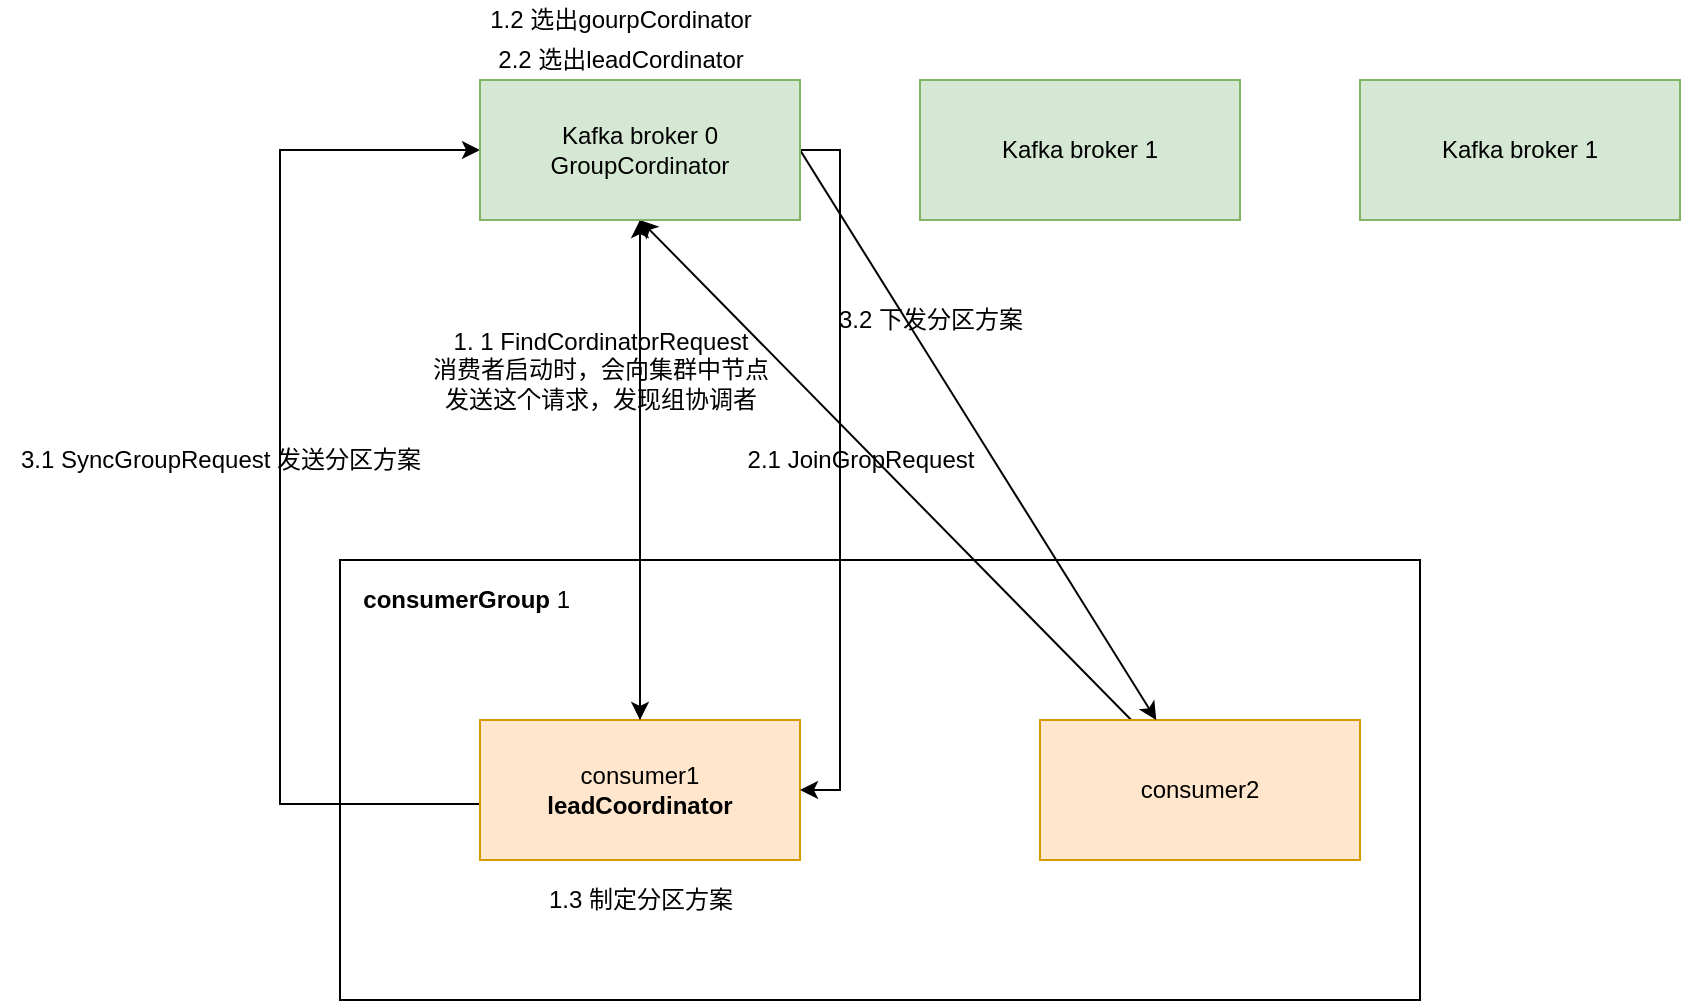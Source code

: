 <mxfile version="14.1.1" type="github">
  <diagram id="gr_ul-Xu037tvehhmoQk" name="第 1 页">
    <mxGraphModel dx="1502" dy="675" grid="1" gridSize="10" guides="1" tooltips="1" connect="1" arrows="1" fold="1" page="1" pageScale="1" pageWidth="827" pageHeight="1169" math="0" shadow="0">
      <root>
        <mxCell id="0" />
        <mxCell id="1" parent="0" />
        <mxCell id="gff5xR_qLyKtmYOh1gRV-1" value="" style="rounded=0;whiteSpace=wrap;html=1;" vertex="1" parent="1">
          <mxGeometry x="750" y="420" width="540" height="220" as="geometry" />
        </mxCell>
        <mxCell id="gff5xR_qLyKtmYOh1gRV-9" style="edgeStyle=orthogonalEdgeStyle;rounded=0;orthogonalLoop=1;jettySize=auto;html=1;" edge="1" parent="1" source="gff5xR_qLyKtmYOh1gRV-2" target="gff5xR_qLyKtmYOh1gRV-6">
          <mxGeometry relative="1" as="geometry" />
        </mxCell>
        <mxCell id="gff5xR_qLyKtmYOh1gRV-18" style="edgeStyle=orthogonalEdgeStyle;rounded=0;orthogonalLoop=1;jettySize=auto;html=1;entryX=0;entryY=0.5;entryDx=0;entryDy=0;exitX=0.012;exitY=0.6;exitDx=0;exitDy=0;exitPerimeter=0;" edge="1" parent="1" source="gff5xR_qLyKtmYOh1gRV-2" target="gff5xR_qLyKtmYOh1gRV-6">
          <mxGeometry relative="1" as="geometry">
            <Array as="points">
              <mxPoint x="720" y="542" />
              <mxPoint x="720" y="215" />
            </Array>
          </mxGeometry>
        </mxCell>
        <mxCell id="gff5xR_qLyKtmYOh1gRV-2" value="consumer1&lt;br&gt;&lt;b&gt;leadCoordinator&lt;/b&gt;" style="rounded=0;whiteSpace=wrap;html=1;fillColor=#ffe6cc;strokeColor=#d79b00;" vertex="1" parent="1">
          <mxGeometry x="820" y="500" width="160" height="70" as="geometry" />
        </mxCell>
        <mxCell id="gff5xR_qLyKtmYOh1gRV-15" style="rounded=0;orthogonalLoop=1;jettySize=auto;html=1;entryX=0.5;entryY=1;entryDx=0;entryDy=0;" edge="1" parent="1" source="gff5xR_qLyKtmYOh1gRV-4" target="gff5xR_qLyKtmYOh1gRV-6">
          <mxGeometry relative="1" as="geometry" />
        </mxCell>
        <mxCell id="gff5xR_qLyKtmYOh1gRV-4" value="consumer2" style="rounded=0;whiteSpace=wrap;html=1;fillColor=#ffe6cc;strokeColor=#d79b00;" vertex="1" parent="1">
          <mxGeometry x="1100" y="500" width="160" height="70" as="geometry" />
        </mxCell>
        <mxCell id="gff5xR_qLyKtmYOh1gRV-5" value="&lt;b&gt;consumerGroup &lt;/b&gt;1&amp;nbsp;" style="text;html=1;strokeColor=none;fillColor=none;align=center;verticalAlign=middle;whiteSpace=wrap;rounded=0;" vertex="1" parent="1">
          <mxGeometry x="760" y="430" width="110" height="20" as="geometry" />
        </mxCell>
        <mxCell id="gff5xR_qLyKtmYOh1gRV-11" style="edgeStyle=orthogonalEdgeStyle;rounded=0;orthogonalLoop=1;jettySize=auto;html=1;" edge="1" parent="1" source="gff5xR_qLyKtmYOh1gRV-6" target="gff5xR_qLyKtmYOh1gRV-2">
          <mxGeometry relative="1" as="geometry" />
        </mxCell>
        <mxCell id="gff5xR_qLyKtmYOh1gRV-20" style="edgeStyle=orthogonalEdgeStyle;rounded=0;orthogonalLoop=1;jettySize=auto;html=1;entryX=1;entryY=0.5;entryDx=0;entryDy=0;" edge="1" parent="1" source="gff5xR_qLyKtmYOh1gRV-6" target="gff5xR_qLyKtmYOh1gRV-2">
          <mxGeometry relative="1" as="geometry">
            <Array as="points">
              <mxPoint x="1000" y="215" />
              <mxPoint x="1000" y="535" />
            </Array>
          </mxGeometry>
        </mxCell>
        <mxCell id="gff5xR_qLyKtmYOh1gRV-22" style="rounded=0;orthogonalLoop=1;jettySize=auto;html=1;exitX=1;exitY=0.5;exitDx=0;exitDy=0;" edge="1" parent="1" source="gff5xR_qLyKtmYOh1gRV-6" target="gff5xR_qLyKtmYOh1gRV-4">
          <mxGeometry relative="1" as="geometry" />
        </mxCell>
        <mxCell id="gff5xR_qLyKtmYOh1gRV-6" value="Kafka broker 0&lt;br&gt;GroupCordinator" style="rounded=0;whiteSpace=wrap;html=1;fillColor=#d5e8d4;strokeColor=#82b366;" vertex="1" parent="1">
          <mxGeometry x="820" y="180" width="160" height="70" as="geometry" />
        </mxCell>
        <mxCell id="gff5xR_qLyKtmYOh1gRV-7" value="Kafka broker 1" style="rounded=0;whiteSpace=wrap;html=1;fillColor=#d5e8d4;strokeColor=#82b366;" vertex="1" parent="1">
          <mxGeometry x="1040" y="180" width="160" height="70" as="geometry" />
        </mxCell>
        <mxCell id="gff5xR_qLyKtmYOh1gRV-8" value="Kafka broker 1" style="rounded=0;whiteSpace=wrap;html=1;fillColor=#d5e8d4;strokeColor=#82b366;" vertex="1" parent="1">
          <mxGeometry x="1260" y="180" width="160" height="70" as="geometry" />
        </mxCell>
        <mxCell id="gff5xR_qLyKtmYOh1gRV-10" value="1. 1 FindCordinatorRequest&lt;br&gt;消费者启动时，会向集群中节点&lt;br&gt;发送这个请求，发现组协调者" style="text;html=1;align=center;verticalAlign=middle;resizable=0;points=[];autosize=1;" vertex="1" parent="1">
          <mxGeometry x="790" y="300" width="180" height="50" as="geometry" />
        </mxCell>
        <mxCell id="gff5xR_qLyKtmYOh1gRV-16" value="2.1 JoinGropRequest" style="text;html=1;align=center;verticalAlign=middle;resizable=0;points=[];autosize=1;" vertex="1" parent="1">
          <mxGeometry x="945" y="360" width="130" height="20" as="geometry" />
        </mxCell>
        <mxCell id="gff5xR_qLyKtmYOh1gRV-17" value="2.2 选出leadCordinator" style="text;html=1;align=center;verticalAlign=middle;resizable=0;points=[];autosize=1;" vertex="1" parent="1">
          <mxGeometry x="820" y="160" width="140" height="20" as="geometry" />
        </mxCell>
        <mxCell id="gff5xR_qLyKtmYOh1gRV-19" value="3.1 SyncGroupRequest 发送分区方案" style="text;html=1;align=center;verticalAlign=middle;resizable=0;points=[];autosize=1;" vertex="1" parent="1">
          <mxGeometry x="580" y="360" width="220" height="20" as="geometry" />
        </mxCell>
        <mxCell id="gff5xR_qLyKtmYOh1gRV-23" value="3.2 下发分区方案" style="text;html=1;align=center;verticalAlign=middle;resizable=0;points=[];autosize=1;" vertex="1" parent="1">
          <mxGeometry x="990" y="290" width="110" height="20" as="geometry" />
        </mxCell>
        <mxCell id="gff5xR_qLyKtmYOh1gRV-25" value="1.2 选出gourpCordinator" style="text;html=1;align=center;verticalAlign=middle;resizable=0;points=[];autosize=1;" vertex="1" parent="1">
          <mxGeometry x="815" y="140" width="150" height="20" as="geometry" />
        </mxCell>
        <mxCell id="gff5xR_qLyKtmYOh1gRV-26" value="1.3 制定分区方案" style="text;html=1;align=center;verticalAlign=middle;resizable=0;points=[];autosize=1;" vertex="1" parent="1">
          <mxGeometry x="845" y="580" width="110" height="20" as="geometry" />
        </mxCell>
      </root>
    </mxGraphModel>
  </diagram>
</mxfile>
